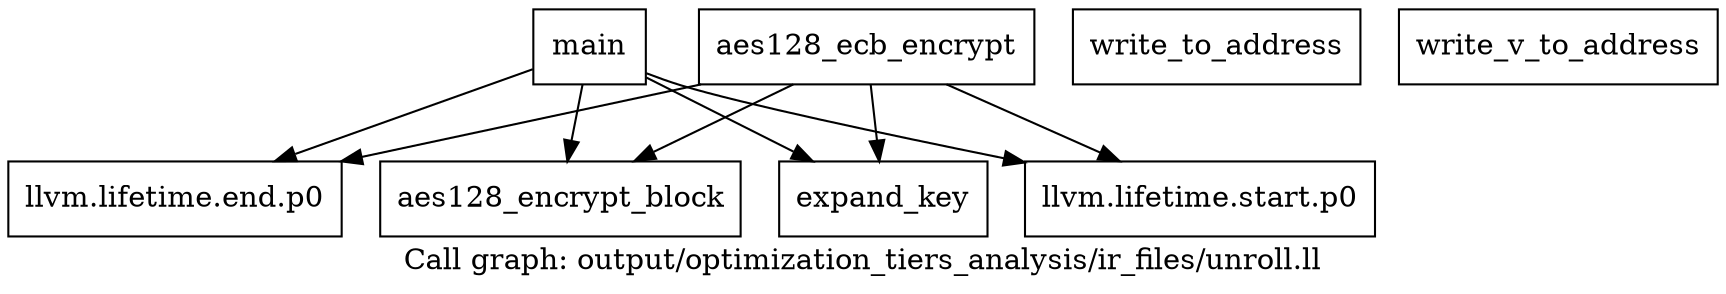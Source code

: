 digraph "Call graph: output/optimization_tiers_analysis/ir_files/unroll.ll" {
	label="Call graph: output/optimization_tiers_analysis/ir_files/unroll.ll";

	Node0x214ea950 [shape=record,label="{expand_key}"];
	Node0x214eabf0 [shape=record,label="{llvm.lifetime.start.p0}"];
	Node0x214eb2e0 [shape=record,label="{llvm.lifetime.end.p0}"];
	Node0x214ebb90 [shape=record,label="{aes128_encrypt_block}"];
	Node0x214ec850 [shape=record,label="{main}"];
	Node0x214ec850 -> Node0x214eabf0;
	Node0x214ec850 -> Node0x214eb2e0;
	Node0x214ec850 -> Node0x214ea950;
	Node0x214ec850 -> Node0x214ebb90;
	Node0x214ebf50 [shape=record,label="{aes128_ecb_encrypt}"];
	Node0x214ebf50 -> Node0x214eabf0;
	Node0x214ebf50 -> Node0x214ea950;
	Node0x214ebf50 -> Node0x214eb2e0;
	Node0x214ebf50 -> Node0x214ebb90;
	Node0x214ec1f0 [shape=record,label="{write_to_address}"];
	Node0x214ec5b0 [shape=record,label="{write_v_to_address}"];
}
